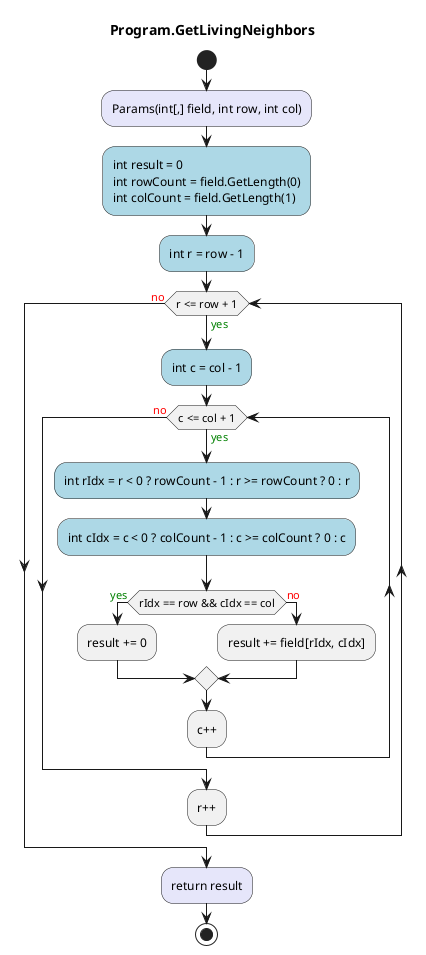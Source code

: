 @startuml Program.GetLivingNeighbors
title Program.GetLivingNeighbors
start
#Lavender:Params(int[,] field, int row, int col);
#LightBlue:int result = 0
int rowCount = field.GetLength(0)
int colCount = field.GetLength(1);
#LightBlue:int r = row - 1;
while (r <= row + 1) is (<color:green>yes)
    #LightBlue:int c = col - 1;
    while (c <= col + 1) is (<color:green>yes)
        #LightBlue:int rIdx = r < 0 ? rowCount - 1 : r >= rowCount ? 0 : r;
        #LightBlue:int cIdx = c < 0 ? colCount - 1 : c >= colCount ? 0 : c;
        if (rIdx == row && cIdx == col) then (<color:green>yes)
          :result += 0;
          else (<color:red>no)
            :result += field[rIdx, cIdx];
        endif
    :c++;
    endwhile (<color:red>no)
:r++;
endwhile (<color:red>no)
#Lavender:return result;
stop
@enduml
